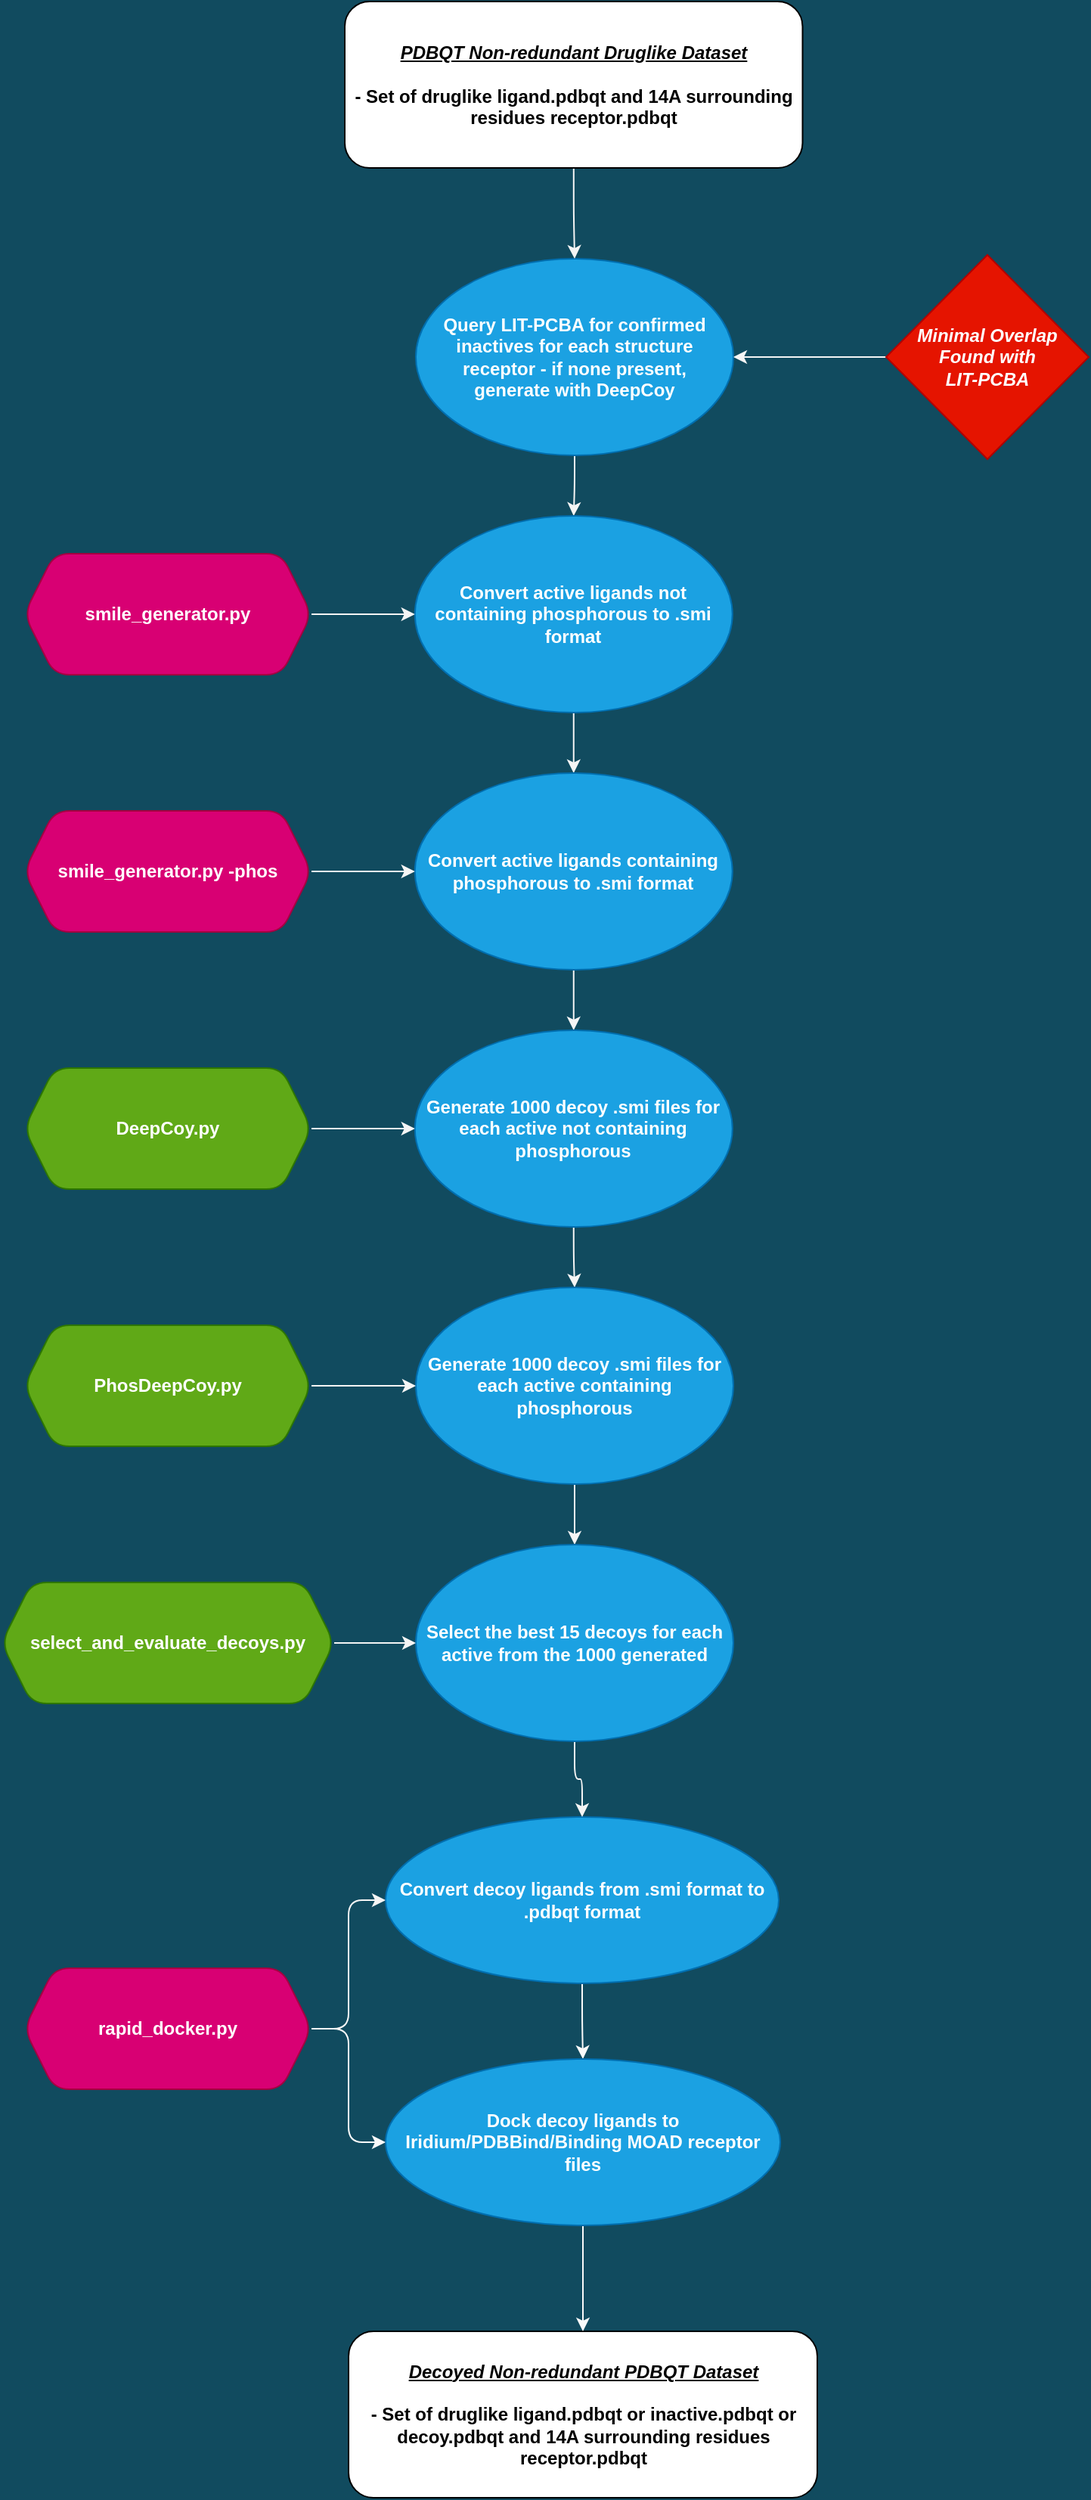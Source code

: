 <mxfile version="14.4.8" type="device" pages="2"><diagram id="12ABNKvkcUcY6OW4dHBS" name="Page-1"><mxGraphModel dx="1646" dy="943" grid="1" gridSize="10" guides="1" tooltips="1" connect="1" arrows="1" fold="1" page="1" pageScale="1" pageWidth="827" pageHeight="2000" background="#114B5F" math="0" shadow="0"><root><mxCell id="0"/><mxCell id="1" parent="0"/><mxCell id="9w7_zRx17OVHlzYee_h_-6" value="" style="edgeStyle=orthogonalEdgeStyle;rounded=1;orthogonalLoop=1;jettySize=auto;html=1;strokeColor=#F5F5F5;" edge="1" parent="1" source="qOZZCkxotvFlwWSeUeQr-15" target="9w7_zRx17OVHlzYee_h_-5"><mxGeometry relative="1" as="geometry"/></mxCell><mxCell id="qOZZCkxotvFlwWSeUeQr-15" value="&lt;div&gt;Query LIT-PCBA for confirmed inactives for each structure &lt;br&gt;&lt;/div&gt;&lt;div&gt;receptor - if none present, &lt;br&gt;&lt;/div&gt;&lt;div&gt;generate with DeepCoy &lt;/div&gt;" style="ellipse;whiteSpace=wrap;html=1;rounded=0;sketch=0;strokeColor=#006EAF;fillColor=#1ba1e2;fontColor=#ffffff;fontStyle=1" parent="1" vertex="1"><mxGeometry x="309" y="1360" width="210" height="130" as="geometry"/></mxCell><mxCell id="qOZZCkxotvFlwWSeUeQr-16" value="&lt;div&gt;&lt;i&gt;&lt;u&gt;&lt;b&gt;Decoyed Non-redundant PDBQT Dataset&lt;/b&gt;&lt;/u&gt;&lt;/i&gt;&lt;/div&gt;&lt;div&gt;&lt;br&gt;&lt;/div&gt;&lt;div&gt;- Set of druglike ligand.pdbqt or inactive.pdbqt or decoy.pdbqt and 14A surrounding residues receptor.pdbqt&lt;/div&gt;" style="rounded=1;whiteSpace=wrap;html=1;sketch=0;fontStyle=1" parent="1" vertex="1"><mxGeometry x="264.5" y="2730" width="310" height="110" as="geometry"/></mxCell><mxCell id="qOZZCkxotvFlwWSeUeQr-17" value="" style="edgeStyle=orthogonalEdgeStyle;rounded=1;orthogonalLoop=1;jettySize=auto;html=1;strokeColor=#FAFAFA;fontStyle=1" parent="1" source="qOZZCkxotvFlwWSeUeQr-18" target="qOZZCkxotvFlwWSeUeQr-20" edge="1"><mxGeometry relative="1" as="geometry"/></mxCell><mxCell id="qOZZCkxotvFlwWSeUeQr-18" value="Convert decoy ligands from .smi format to .pdbqt format" style="ellipse;whiteSpace=wrap;html=1;rounded=0;sketch=0;strokeColor=#006EAF;fillColor=#1ba1e2;fontColor=#ffffff;fontStyle=1" parent="1" vertex="1"><mxGeometry x="289" y="2390" width="260" height="110" as="geometry"/></mxCell><mxCell id="qOZZCkxotvFlwWSeUeQr-28" style="edgeStyle=orthogonalEdgeStyle;curved=0;rounded=1;sketch=0;orthogonalLoop=1;jettySize=auto;html=1;exitX=0.5;exitY=1;exitDx=0;exitDy=0;entryX=0.5;entryY=0;entryDx=0;entryDy=0;fillColor=#F45B69;fontColor=#E4FDE1;strokeColor=#FAFAFA;" parent="1" source="qOZZCkxotvFlwWSeUeQr-20" target="qOZZCkxotvFlwWSeUeQr-16" edge="1"><mxGeometry relative="1" as="geometry"/></mxCell><mxCell id="qOZZCkxotvFlwWSeUeQr-20" value="Dock decoy ligands to Iridium/PDBBind/Binding MOAD receptor files" style="ellipse;whiteSpace=wrap;html=1;rounded=0;sketch=0;strokeColor=#006EAF;fillColor=#1ba1e2;fontColor=#ffffff;fontStyle=1" parent="1" vertex="1"><mxGeometry x="289" y="2550" width="261" height="110" as="geometry"/></mxCell><mxCell id="qOZZCkxotvFlwWSeUeQr-25" style="edgeStyle=orthogonalEdgeStyle;rounded=1;orthogonalLoop=1;jettySize=auto;html=1;entryX=0;entryY=0.5;entryDx=0;entryDy=0;strokeColor=#FAFAFA;" parent="1" source="qOZZCkxotvFlwWSeUeQr-26" target="qOZZCkxotvFlwWSeUeQr-20" edge="1"><mxGeometry relative="1" as="geometry"/></mxCell><mxCell id="iNlMu-Jztww_iPpsE9F8-1" style="edgeStyle=orthogonalEdgeStyle;rounded=1;orthogonalLoop=1;jettySize=auto;html=1;entryX=0;entryY=0.5;entryDx=0;entryDy=0;strokeColor=#F5F5F5;" edge="1" parent="1" source="qOZZCkxotvFlwWSeUeQr-26" target="qOZZCkxotvFlwWSeUeQr-18"><mxGeometry relative="1" as="geometry"/></mxCell><mxCell id="qOZZCkxotvFlwWSeUeQr-26" value="rapid_docker.py" style="shape=hexagon;perimeter=hexagonPerimeter2;whiteSpace=wrap;html=1;fixedSize=1;rounded=1;fontStyle=1;strokeColor=#A50040;fillColor=#d80073;sketch=0;fontColor=#ffffff;" parent="1" vertex="1"><mxGeometry x="50" y="2490" width="190" height="80" as="geometry"/></mxCell><mxCell id="9w7_zRx17OVHlzYee_h_-1" value="" style="edgeStyle=orthogonalEdgeStyle;rounded=1;orthogonalLoop=1;jettySize=auto;html=1;strokeColor=#F5F5F5;" edge="1" parent="1" source="qOZZCkxotvFlwWSeUeQr-27" target="qOZZCkxotvFlwWSeUeQr-15"><mxGeometry relative="1" as="geometry"/></mxCell><mxCell id="qOZZCkxotvFlwWSeUeQr-27" value="&lt;div&gt;&lt;u&gt;&lt;i&gt;PDBQT Non-redundant Druglike Dataset&lt;/i&gt;&lt;/u&gt;&lt;/div&gt;&lt;div&gt;&lt;br&gt;&lt;/div&gt;&lt;div&gt;- Set of druglike ligand.pdbqt and 14A surrounding residues receptor.pdbqt &lt;br&gt;&lt;/div&gt;" style="rounded=1;whiteSpace=wrap;html=1;sketch=0;fontStyle=1" parent="1" vertex="1"><mxGeometry x="262" y="1190" width="302.75" height="110" as="geometry"/></mxCell><mxCell id="9w7_zRx17OVHlzYee_h_-4" value="" style="edgeStyle=orthogonalEdgeStyle;rounded=1;orthogonalLoop=1;jettySize=auto;html=1;strokeColor=#F5F5F5;" edge="1" parent="1" source="9w7_zRx17OVHlzYee_h_-2" target="qOZZCkxotvFlwWSeUeQr-15"><mxGeometry relative="1" as="geometry"/></mxCell><mxCell id="9w7_zRx17OVHlzYee_h_-2" value="&lt;div&gt;&lt;i&gt;Minimal Overlap Found with &lt;br&gt;&lt;/i&gt;&lt;/div&gt;&lt;div&gt;&lt;i&gt;LIT-PCBA&lt;/i&gt;&lt;/div&gt;" style="rhombus;whiteSpace=wrap;html=1;rounded=0;fontColor=#ffffff;fontStyle=1;strokeColor=#B20000;fillColor=#e51400;sketch=0;" vertex="1" parent="1"><mxGeometry x="620" y="1357.5" width="134" height="135" as="geometry"/></mxCell><mxCell id="9w7_zRx17OVHlzYee_h_-9" value="" style="edgeStyle=orthogonalEdgeStyle;rounded=1;orthogonalLoop=1;jettySize=auto;html=1;strokeColor=#F5F5F5;" edge="1" parent="1" source="9w7_zRx17OVHlzYee_h_-5" target="9w7_zRx17OVHlzYee_h_-8"><mxGeometry relative="1" as="geometry"/></mxCell><mxCell id="9w7_zRx17OVHlzYee_h_-5" value="Convert active ligands not containing phosphorous to .smi format" style="ellipse;whiteSpace=wrap;html=1;rounded=0;sketch=0;strokeColor=#006EAF;fillColor=#1ba1e2;fontColor=#ffffff;fontStyle=1" vertex="1" parent="1"><mxGeometry x="308.38" y="1530" width="210" height="130" as="geometry"/></mxCell><mxCell id="9w7_zRx17OVHlzYee_h_-16" value="" style="edgeStyle=orthogonalEdgeStyle;rounded=1;orthogonalLoop=1;jettySize=auto;html=1;strokeColor=#F5F5F5;" edge="1" parent="1" source="9w7_zRx17OVHlzYee_h_-8" target="9w7_zRx17OVHlzYee_h_-15"><mxGeometry relative="1" as="geometry"/></mxCell><mxCell id="9w7_zRx17OVHlzYee_h_-8" value="Convert active ligands containing phosphorous to .smi format" style="ellipse;whiteSpace=wrap;html=1;rounded=0;sketch=0;strokeColor=#006EAF;fillColor=#1ba1e2;fontColor=#ffffff;fontStyle=1" vertex="1" parent="1"><mxGeometry x="308.38" y="1700" width="210" height="130" as="geometry"/></mxCell><mxCell id="9w7_zRx17OVHlzYee_h_-11" style="edgeStyle=orthogonalEdgeStyle;rounded=1;orthogonalLoop=1;jettySize=auto;html=1;entryX=0;entryY=0.5;entryDx=0;entryDy=0;strokeColor=#F5F5F5;" edge="1" parent="1" source="9w7_zRx17OVHlzYee_h_-10" target="9w7_zRx17OVHlzYee_h_-5"><mxGeometry relative="1" as="geometry"/></mxCell><mxCell id="9w7_zRx17OVHlzYee_h_-10" value="smile_generator.py" style="shape=hexagon;perimeter=hexagonPerimeter2;whiteSpace=wrap;html=1;fixedSize=1;rounded=1;fontStyle=1;strokeColor=#A50040;fillColor=#d80073;sketch=0;fontColor=#ffffff;" vertex="1" parent="1"><mxGeometry x="50" y="1555" width="190" height="80" as="geometry"/></mxCell><mxCell id="9w7_zRx17OVHlzYee_h_-14" value="" style="edgeStyle=orthogonalEdgeStyle;rounded=1;orthogonalLoop=1;jettySize=auto;html=1;strokeColor=#F5F5F5;" edge="1" parent="1" source="9w7_zRx17OVHlzYee_h_-13" target="9w7_zRx17OVHlzYee_h_-8"><mxGeometry relative="1" as="geometry"/></mxCell><mxCell id="9w7_zRx17OVHlzYee_h_-13" value="smile_generator.py -phos" style="shape=hexagon;perimeter=hexagonPerimeter2;whiteSpace=wrap;html=1;fixedSize=1;rounded=1;fontStyle=1;strokeColor=#A50040;fillColor=#d80073;sketch=0;fontColor=#ffffff;" vertex="1" parent="1"><mxGeometry x="50" y="1725" width="190" height="80" as="geometry"/></mxCell><mxCell id="9w7_zRx17OVHlzYee_h_-18" value="" style="edgeStyle=orthogonalEdgeStyle;rounded=1;orthogonalLoop=1;jettySize=auto;html=1;strokeColor=#F5F5F5;" edge="1" parent="1" source="9w7_zRx17OVHlzYee_h_-15" target="9w7_zRx17OVHlzYee_h_-17"><mxGeometry relative="1" as="geometry"/></mxCell><mxCell id="9w7_zRx17OVHlzYee_h_-15" value="Generate 1000 decoy .smi files for each active not containing phosphorous" style="ellipse;whiteSpace=wrap;html=1;rounded=0;sketch=0;strokeColor=#006EAF;fillColor=#1ba1e2;fontColor=#ffffff;fontStyle=1" vertex="1" parent="1"><mxGeometry x="308.38" y="1870" width="210" height="130" as="geometry"/></mxCell><mxCell id="9w7_zRx17OVHlzYee_h_-25" value="" style="edgeStyle=orthogonalEdgeStyle;rounded=1;orthogonalLoop=1;jettySize=auto;html=1;strokeColor=#F5F5F5;" edge="1" parent="1" source="9w7_zRx17OVHlzYee_h_-17" target="9w7_zRx17OVHlzYee_h_-24"><mxGeometry relative="1" as="geometry"/></mxCell><mxCell id="9w7_zRx17OVHlzYee_h_-17" value="Generate 1000 decoy .smi files for each active containing phosphorous" style="ellipse;whiteSpace=wrap;html=1;rounded=0;sketch=0;strokeColor=#006EAF;fillColor=#1ba1e2;fontColor=#ffffff;fontStyle=1" vertex="1" parent="1"><mxGeometry x="309" y="2040" width="210" height="130" as="geometry"/></mxCell><mxCell id="9w7_zRx17OVHlzYee_h_-21" value="" style="edgeStyle=orthogonalEdgeStyle;rounded=1;orthogonalLoop=1;jettySize=auto;html=1;strokeColor=#F5F5F5;" edge="1" parent="1" source="9w7_zRx17OVHlzYee_h_-20" target="9w7_zRx17OVHlzYee_h_-15"><mxGeometry relative="1" as="geometry"/></mxCell><mxCell id="9w7_zRx17OVHlzYee_h_-20" value="DeepCoy.py" style="shape=hexagon;perimeter=hexagonPerimeter2;whiteSpace=wrap;html=1;fixedSize=1;rounded=1;fontStyle=1;strokeColor=#2D7600;fillColor=#60a917;sketch=0;fontColor=#ffffff;" vertex="1" parent="1"><mxGeometry x="50" y="1895" width="190" height="80" as="geometry"/></mxCell><mxCell id="9w7_zRx17OVHlzYee_h_-23" value="" style="edgeStyle=orthogonalEdgeStyle;rounded=1;orthogonalLoop=1;jettySize=auto;html=1;strokeColor=#F5F5F5;" edge="1" parent="1" source="9w7_zRx17OVHlzYee_h_-22" target="9w7_zRx17OVHlzYee_h_-17"><mxGeometry relative="1" as="geometry"/></mxCell><mxCell id="9w7_zRx17OVHlzYee_h_-22" value="PhosDeepCoy.py" style="shape=hexagon;perimeter=hexagonPerimeter2;whiteSpace=wrap;html=1;fixedSize=1;rounded=1;fontStyle=1;strokeColor=#2D7600;fillColor=#60a917;sketch=0;fontColor=#ffffff;" vertex="1" parent="1"><mxGeometry x="50" y="2065" width="190" height="80" as="geometry"/></mxCell><mxCell id="9w7_zRx17OVHlzYee_h_-28" value="" style="edgeStyle=orthogonalEdgeStyle;rounded=1;orthogonalLoop=1;jettySize=auto;html=1;strokeColor=#F5F5F5;" edge="1" parent="1" source="9w7_zRx17OVHlzYee_h_-24" target="qOZZCkxotvFlwWSeUeQr-18"><mxGeometry relative="1" as="geometry"/></mxCell><mxCell id="9w7_zRx17OVHlzYee_h_-24" value="Select the best 15 decoys for each active from the 1000 generated" style="ellipse;whiteSpace=wrap;html=1;rounded=0;sketch=0;strokeColor=#006EAF;fillColor=#1ba1e2;fontColor=#ffffff;fontStyle=1" vertex="1" parent="1"><mxGeometry x="309" y="2210" width="210" height="130" as="geometry"/></mxCell><mxCell id="9w7_zRx17OVHlzYee_h_-27" value="" style="edgeStyle=orthogonalEdgeStyle;rounded=1;orthogonalLoop=1;jettySize=auto;html=1;strokeColor=#F5F5F5;" edge="1" parent="1" source="9w7_zRx17OVHlzYee_h_-26" target="9w7_zRx17OVHlzYee_h_-24"><mxGeometry relative="1" as="geometry"/></mxCell><mxCell id="9w7_zRx17OVHlzYee_h_-26" value="select_and_evaluate_decoys.py" style="shape=hexagon;perimeter=hexagonPerimeter2;whiteSpace=wrap;html=1;fixedSize=1;rounded=1;fontStyle=1;strokeColor=#2D7600;fillColor=#60a917;sketch=0;fontColor=#ffffff;" vertex="1" parent="1"><mxGeometry x="35" y="2235" width="220" height="80" as="geometry"/></mxCell></root></mxGraphModel></diagram><diagram id="aq3e4qvzq96ldQQ2HJRU" name="Page-2"><mxGraphModel dx="1646" dy="943" grid="1" gridSize="10" guides="1" tooltips="1" connect="1" arrows="1" fold="1" page="1" pageScale="1" pageWidth="827" pageHeight="2000" math="0" shadow="0"><root><mxCell id="NiCnEIyRX7yv30PmuUhh-0"/><mxCell id="NiCnEIyRX7yv30PmuUhh-1" parent="NiCnEIyRX7yv30PmuUhh-0"/></root></mxGraphModel></diagram></mxfile>